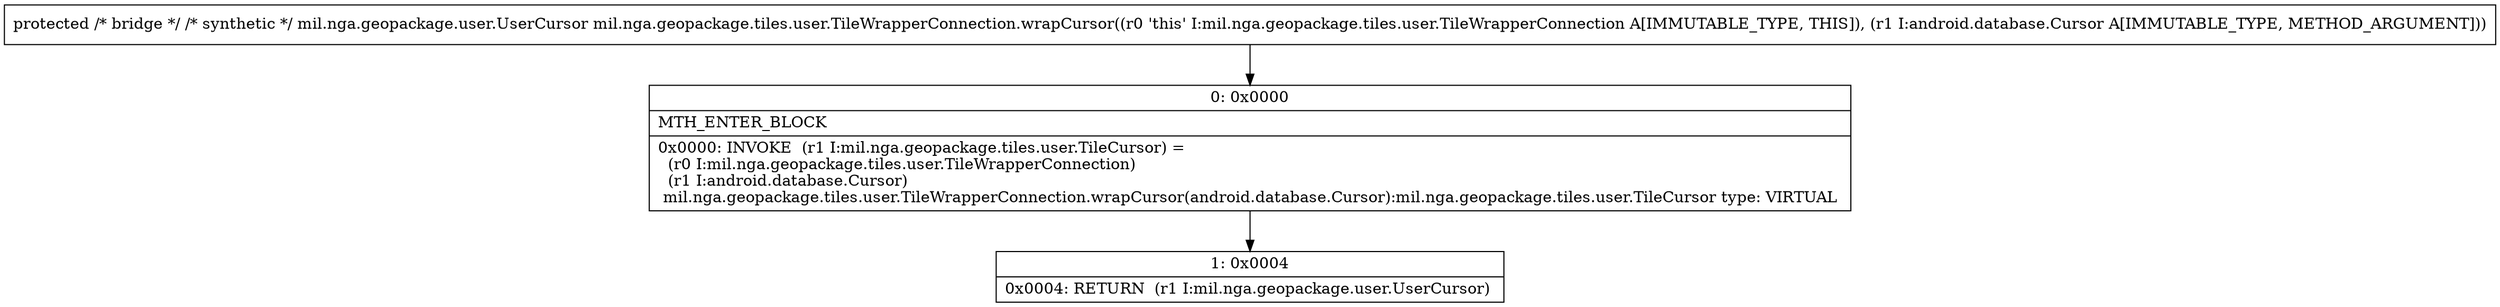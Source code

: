 digraph "CFG formil.nga.geopackage.tiles.user.TileWrapperConnection.wrapCursor(Landroid\/database\/Cursor;)Lmil\/nga\/geopackage\/user\/UserCursor;" {
Node_0 [shape=record,label="{0\:\ 0x0000|MTH_ENTER_BLOCK\l|0x0000: INVOKE  (r1 I:mil.nga.geopackage.tiles.user.TileCursor) = \l  (r0 I:mil.nga.geopackage.tiles.user.TileWrapperConnection)\l  (r1 I:android.database.Cursor)\l mil.nga.geopackage.tiles.user.TileWrapperConnection.wrapCursor(android.database.Cursor):mil.nga.geopackage.tiles.user.TileCursor type: VIRTUAL \l}"];
Node_1 [shape=record,label="{1\:\ 0x0004|0x0004: RETURN  (r1 I:mil.nga.geopackage.user.UserCursor) \l}"];
MethodNode[shape=record,label="{protected \/* bridge *\/ \/* synthetic *\/ mil.nga.geopackage.user.UserCursor mil.nga.geopackage.tiles.user.TileWrapperConnection.wrapCursor((r0 'this' I:mil.nga.geopackage.tiles.user.TileWrapperConnection A[IMMUTABLE_TYPE, THIS]), (r1 I:android.database.Cursor A[IMMUTABLE_TYPE, METHOD_ARGUMENT])) }"];
MethodNode -> Node_0;
Node_0 -> Node_1;
}

